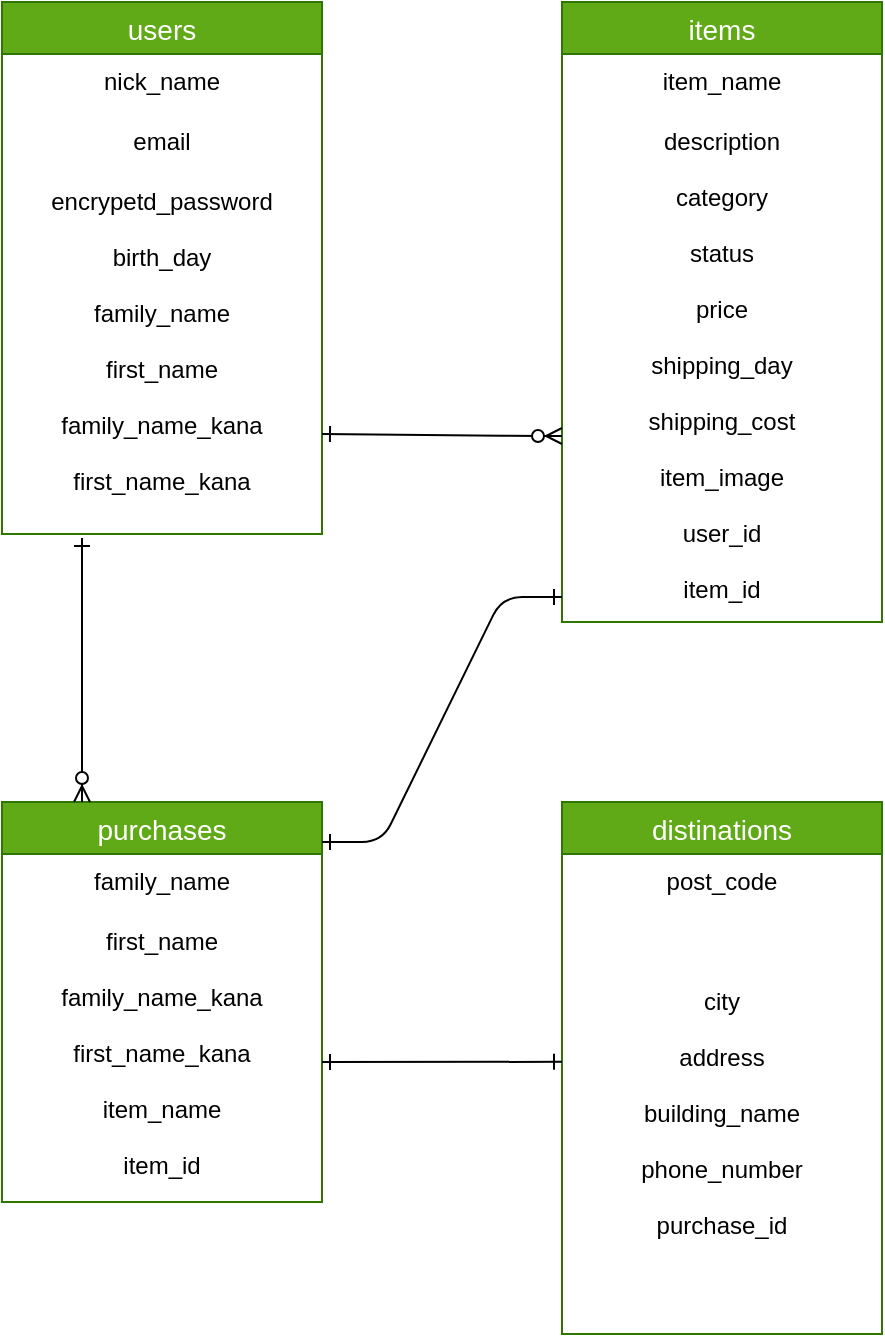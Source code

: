 <mxfile>
    <diagram id="56jpED1JS5XgzFu3X0LD" name="ページ1">
        <mxGraphModel dx="686" dy="680" grid="1" gridSize="10" guides="1" tooltips="1" connect="1" arrows="1" fold="1" page="1" pageScale="1" pageWidth="827" pageHeight="1169" math="0" shadow="0">
            <root>
                <mxCell id="0"/>
                <mxCell id="1" parent="0"/>
                <mxCell id="50" value="distinations" style="swimlane;fontStyle=0;childLayout=stackLayout;horizontal=1;startSize=26;horizontalStack=0;resizeParent=1;resizeParentMax=0;resizeLast=0;collapsible=1;marginBottom=0;align=center;fontSize=14;fillColor=#60a917;strokeColor=#2D7600;fontColor=#ffffff;" parent="1" vertex="1">
                    <mxGeometry x="320" y="480" width="160" height="266" as="geometry"/>
                </mxCell>
                <mxCell id="51" value="post_code" style="text;strokeColor=none;fillColor=none;spacingLeft=4;spacingRight=4;overflow=hidden;rotatable=0;points=[[0,0.5],[1,0.5]];portConstraint=eastwest;fontSize=12;align=center;" parent="50" vertex="1">
                    <mxGeometry y="26" width="160" height="30" as="geometry"/>
                </mxCell>
                <mxCell id="52" value="state" style="text;strokeColor=none;spacingLeft=4;spacingRight=4;overflow=hidden;rotatable=0;points=[[0,0.5],[1,0.5]];portConstraint=eastwest;fontSize=12;fontColor=#FFFFFF;align=center;" parent="50" vertex="1">
                    <mxGeometry y="56" width="160" height="30" as="geometry"/>
                </mxCell>
                <mxCell id="53" value="city&#10;&#10;address&#10;&#10;building_name&#10;&#10;phone_number&#10;&#10;purchase_id" style="text;strokeColor=none;fillColor=none;spacingLeft=4;spacingRight=4;overflow=hidden;rotatable=0;points=[[0,0.5],[1,0.5]];portConstraint=eastwest;fontSize=12;align=center;" parent="50" vertex="1">
                    <mxGeometry y="86" width="160" height="180" as="geometry"/>
                </mxCell>
                <mxCell id="54" value="items" style="swimlane;fontStyle=0;childLayout=stackLayout;horizontal=1;startSize=26;horizontalStack=0;resizeParent=1;resizeParentMax=0;resizeLast=0;collapsible=1;marginBottom=0;align=center;fontSize=14;fillColor=#60a917;strokeColor=#2D7600;fontColor=#ffffff;" parent="1" vertex="1">
                    <mxGeometry x="320" y="80" width="160" height="310" as="geometry"/>
                </mxCell>
                <mxCell id="56" value="item_name" style="text;strokeColor=none;fillColor=none;spacingLeft=4;spacingRight=4;overflow=hidden;rotatable=0;points=[[0,0.5],[1,0.5]];portConstraint=eastwest;fontSize=12;align=center;" parent="54" vertex="1">
                    <mxGeometry y="26" width="160" height="30" as="geometry"/>
                </mxCell>
                <mxCell id="57" value="description&#10;&#10;category&#10;&#10;status&#10;&#10;price&#10;&#10;shipping_day&#10;&#10;shipping_cost&#10;&#10;item_image&#10;&#10;user_id&#10;&#10;item_id" style="text;strokeColor=none;fillColor=none;spacingLeft=4;spacingRight=4;overflow=hidden;rotatable=0;points=[[0,0.5],[1,0.5]];portConstraint=eastwest;fontSize=12;align=center;" parent="54" vertex="1">
                    <mxGeometry y="56" width="160" height="254" as="geometry"/>
                </mxCell>
                <mxCell id="58" value="users" style="swimlane;fontStyle=0;childLayout=stackLayout;horizontal=1;startSize=26;horizontalStack=0;resizeParent=1;resizeParentMax=0;resizeLast=0;collapsible=1;marginBottom=0;align=center;fontSize=14;direction=east;verticalAlign=middle;fillColor=#60a917;fontColor=#ffffff;swimlaneFillColor=none;strokeColor=#2D7600;" parent="1" vertex="1">
                    <mxGeometry x="40" y="80" width="160" height="266" as="geometry"/>
                </mxCell>
                <mxCell id="59" value="nick_name" style="text;fillColor=none;spacingLeft=4;spacingRight=4;overflow=hidden;rotatable=0;points=[[0,0.5],[1,0.5]];portConstraint=eastwest;fontSize=12;align=center;" parent="58" vertex="1">
                    <mxGeometry y="26" width="160" height="30" as="geometry"/>
                </mxCell>
                <mxCell id="60" value="email" style="text;fillColor=none;spacingLeft=4;spacingRight=4;overflow=hidden;rotatable=0;points=[[0,0.5],[1,0.5]];portConstraint=eastwest;fontSize=12;align=center;" parent="58" vertex="1">
                    <mxGeometry y="56" width="160" height="30" as="geometry"/>
                </mxCell>
                <mxCell id="61" value="encrypetd_password&#10;&#10;birth_day&#10;&#10;family_name&#10;&#10;first_name&#10;&#10;family_name_kana&#10;&#10;first_name_kana" style="text;spacingLeft=4;spacingRight=4;overflow=hidden;rotatable=0;points=[[0,0.5],[1,0.5]];portConstraint=eastwest;fontSize=12;align=center;" parent="58" vertex="1">
                    <mxGeometry y="86" width="160" height="180" as="geometry"/>
                </mxCell>
                <mxCell id="62" value="purchases" style="swimlane;fontStyle=0;childLayout=stackLayout;horizontal=1;startSize=26;horizontalStack=0;resizeParent=1;resizeParentMax=0;resizeLast=0;collapsible=1;marginBottom=0;align=center;fontSize=14;fillColor=#60a917;strokeColor=#2D7600;fontColor=#ffffff;" parent="1" vertex="1">
                    <mxGeometry x="40" y="480" width="160" height="200" as="geometry"/>
                </mxCell>
                <mxCell id="63" value="family_name" style="text;strokeColor=none;fillColor=none;spacingLeft=4;spacingRight=4;overflow=hidden;rotatable=0;points=[[0,0.5],[1,0.5]];portConstraint=eastwest;fontSize=12;align=center;" parent="62" vertex="1">
                    <mxGeometry y="26" width="160" height="30" as="geometry"/>
                </mxCell>
                <mxCell id="64" value="first_name&#10;&#10;family_name_kana&#10;&#10;first_name_kana&#10;&#10;item_name&#10;&#10;item_id&#10;" style="text;strokeColor=none;fillColor=none;spacingLeft=4;spacingRight=4;overflow=hidden;rotatable=0;points=[[0,0.5],[1,0.5]];portConstraint=eastwest;fontSize=12;align=center;" parent="62" vertex="1">
                    <mxGeometry y="56" width="160" height="144" as="geometry"/>
                </mxCell>
                <mxCell id="89" value="" style="fontSize=12;html=1;endArrow=ERzeroToMany;startArrow=ERone;fontColor=#FFFFFF;startFill=0;" parent="1" edge="1">
                    <mxGeometry width="100" height="100" relative="1" as="geometry">
                        <mxPoint x="200" y="296" as="sourcePoint"/>
                        <mxPoint x="320" y="297" as="targetPoint"/>
                        <Array as="points">
                            <mxPoint x="300" y="297"/>
                        </Array>
                    </mxGeometry>
                </mxCell>
                <mxCell id="91" value="" style="fontSize=12;html=1;endArrow=ERzeroToMany;startArrow=ERone;fontColor=#FFFFFF;startFill=0;entryX=0.25;entryY=0;entryDx=0;entryDy=0;" parent="1" target="62" edge="1">
                    <mxGeometry width="100" height="100" relative="1" as="geometry">
                        <mxPoint x="80" y="348" as="sourcePoint"/>
                        <mxPoint x="80" y="470" as="targetPoint"/>
                        <Array as="points">
                            <mxPoint x="80" y="420"/>
                        </Array>
                    </mxGeometry>
                </mxCell>
                <mxCell id="92" value="" style="edgeStyle=entityRelationEdgeStyle;fontSize=12;html=1;endArrow=ERone;startArrow=ERone;fontColor=#FFFFFF;entryX=0;entryY=0.951;entryDx=0;entryDy=0;entryPerimeter=0;startFill=0;endFill=0;" parent="1" target="57" edge="1">
                    <mxGeometry width="100" height="100" relative="1" as="geometry">
                        <mxPoint x="200" y="500" as="sourcePoint"/>
                        <mxPoint x="300" y="400" as="targetPoint"/>
                    </mxGeometry>
                </mxCell>
                <mxCell id="93" value="" style="fontSize=12;html=1;endArrow=ERone;endFill=1;fontColor=#FFFFFF;entryX=0;entryY=0.244;entryDx=0;entryDy=0;entryPerimeter=0;startArrow=ERone;startFill=0;" parent="1" target="53" edge="1">
                    <mxGeometry width="100" height="100" relative="1" as="geometry">
                        <mxPoint x="200" y="610" as="sourcePoint"/>
                        <mxPoint x="300" y="510" as="targetPoint"/>
                    </mxGeometry>
                </mxCell>
            </root>
        </mxGraphModel>
    </diagram>
</mxfile>